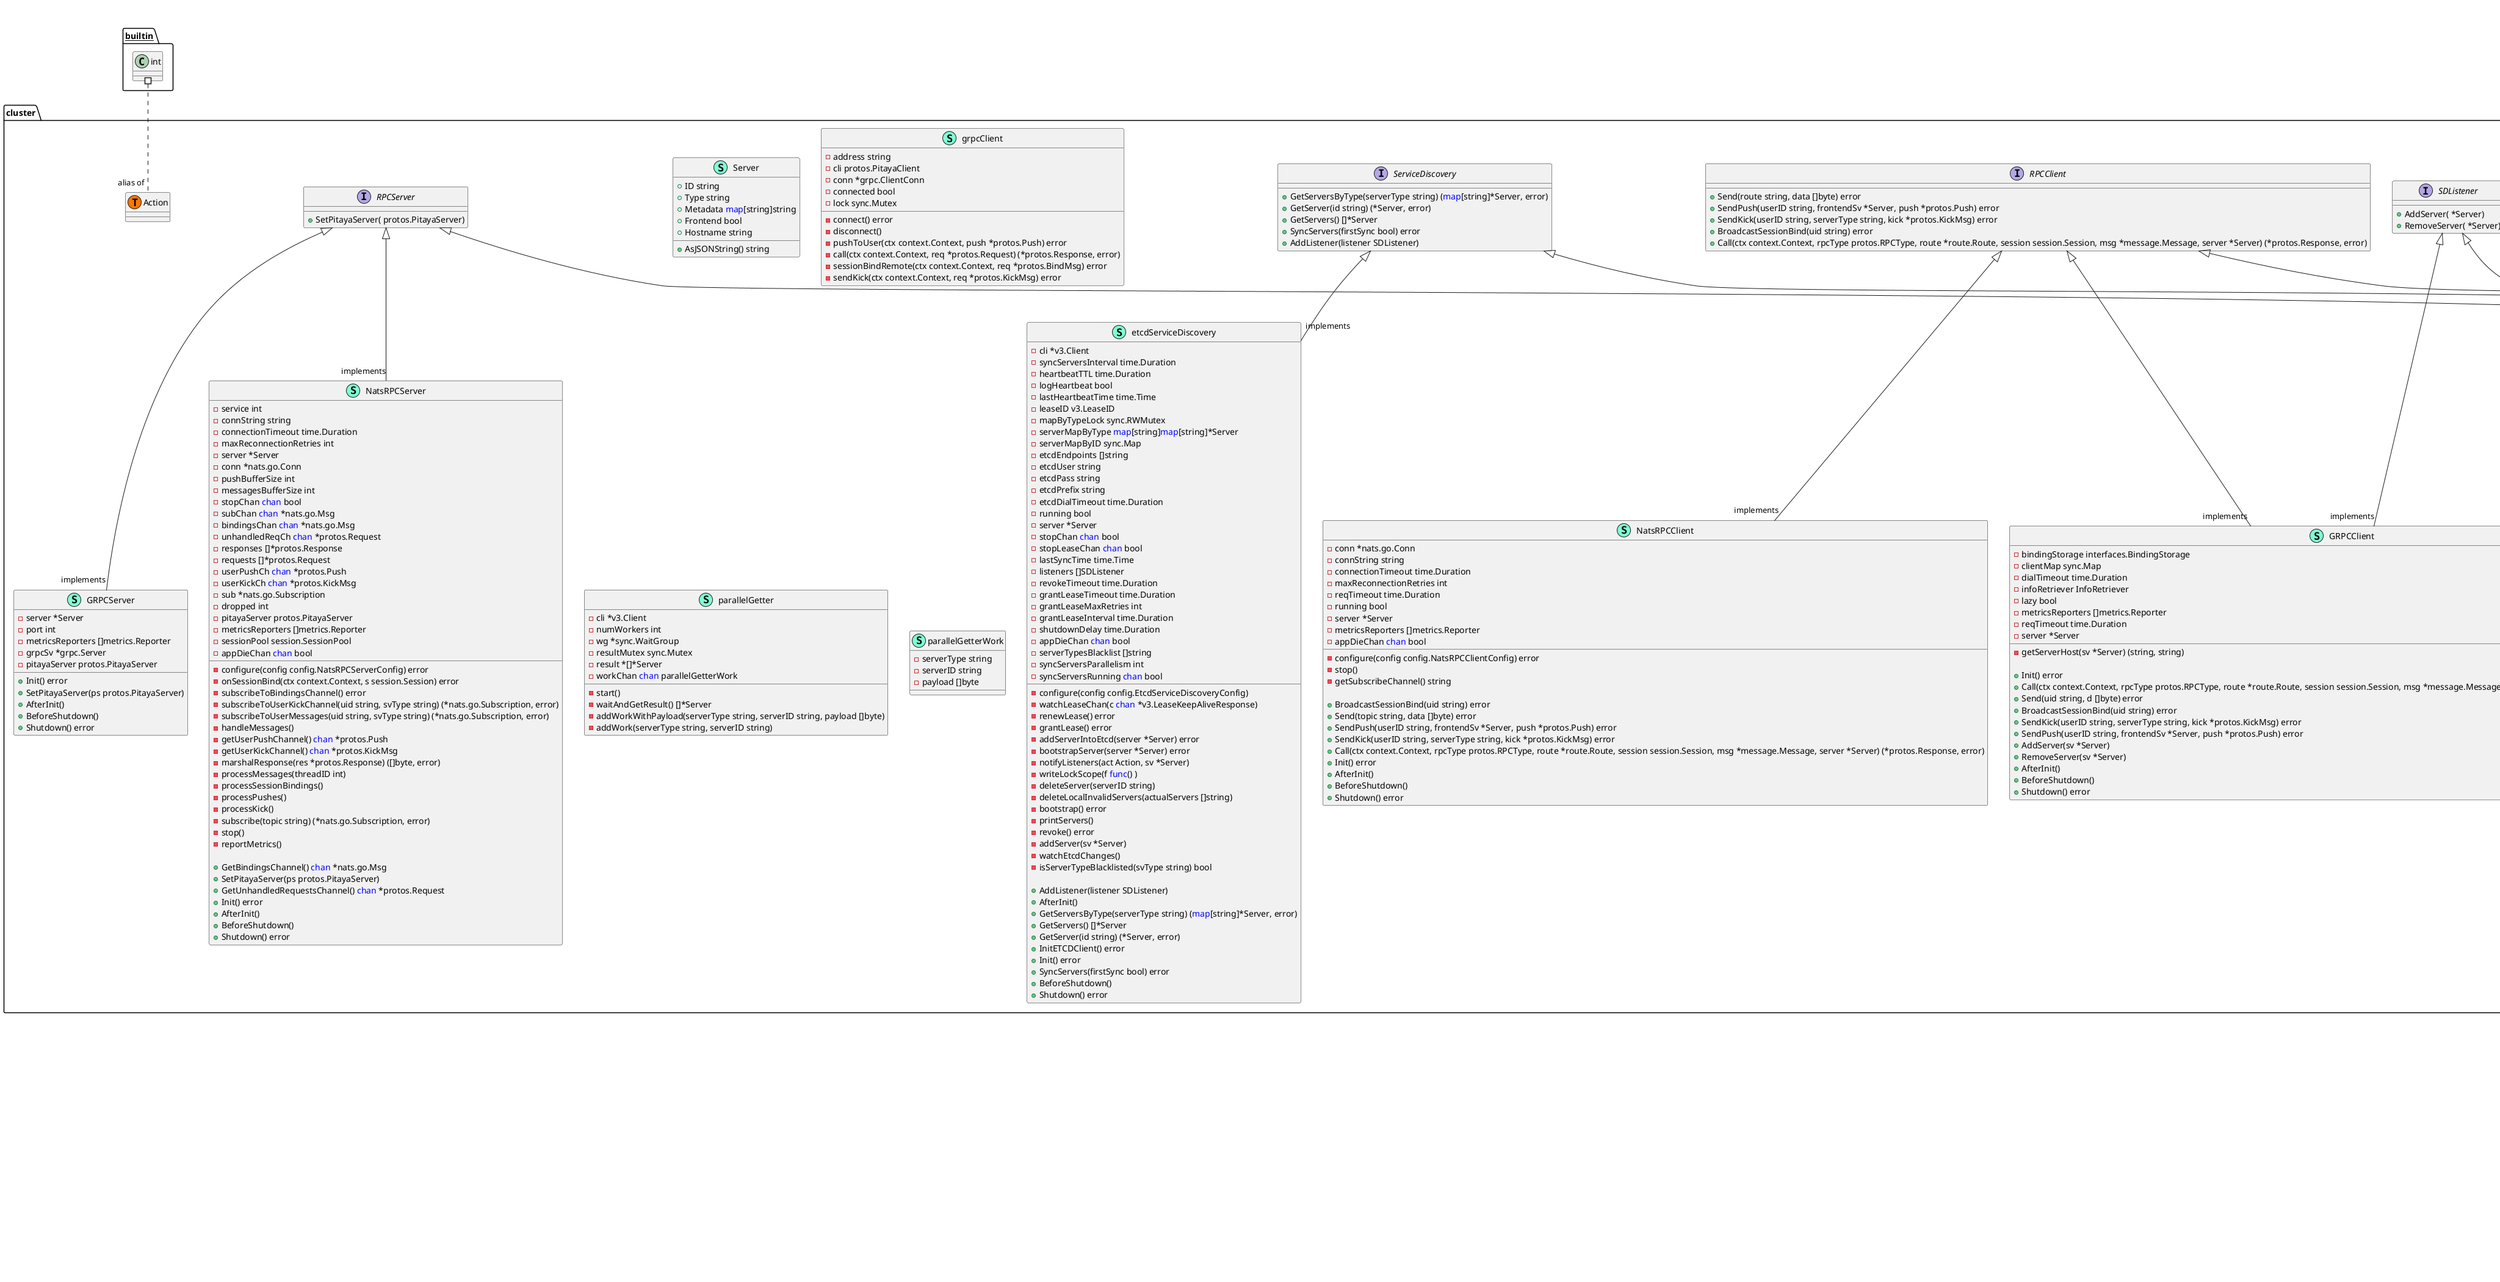 @startuml
title pitaya_cluster
legend
<u><b>Legend</b></u>
Render Aggregations: true
Render Fields: true
Render Methods: true
Private Aggregations: false
end legend
namespace cluster {
    class GRPCClient << (S,Aquamarine) >> {
        - bindingStorage interfaces.BindingStorage
        - clientMap sync.Map
        - dialTimeout time.Duration
        - infoRetriever InfoRetriever
        - lazy bool
        - metricsReporters []metrics.Reporter
        - reqTimeout time.Duration
        - server *Server

        - getServerHost(sv *Server) (string, string)

        + Init() error
        + Call(ctx context.Context, rpcType protos.RPCType, route *route.Route, session session.Session, msg *message.Message, server *Server) (*protos.Response, error)
        + Send(uid string, d []byte) error
        + BroadcastSessionBind(uid string) error
        + SendKick(userID string, serverType string, kick *protos.KickMsg) error
        + SendPush(userID string, frontendSv *Server, push *protos.Push) error
        + AddServer(sv *Server) 
        + RemoveServer(sv *Server) 
        + AfterInit() 
        + BeforeShutdown() 
        + Shutdown() error

    }
    class GRPCServer << (S,Aquamarine) >> {
        - server *Server
        - port int
        - metricsReporters []metrics.Reporter
        - grpcSv *grpc.Server
        - pitayaServer protos.PitayaServer

        + Init() error
        + SetPitayaServer(ps protos.PitayaServer) 
        + AfterInit() 
        + BeforeShutdown() 
        + Shutdown() error

    }
    interface InfoRetriever  {
        + Region() string

    }
    class NatsRPCClient << (S,Aquamarine) >> {
        - conn *nats.go.Conn
        - connString string
        - connectionTimeout time.Duration
        - maxReconnectionRetries int
        - reqTimeout time.Duration
        - running bool
        - server *Server
        - metricsReporters []metrics.Reporter
        - appDieChan <font color=blue>chan</font> bool

        - configure(config config.NatsRPCClientConfig) error
        - stop() 
        - getSubscribeChannel() string

        + BroadcastSessionBind(uid string) error
        + Send(topic string, data []byte) error
        + SendPush(userID string, frontendSv *Server, push *protos.Push) error
        + SendKick(userID string, serverType string, kick *protos.KickMsg) error
        + Call(ctx context.Context, rpcType protos.RPCType, route *route.Route, session session.Session, msg *message.Message, server *Server) (*protos.Response, error)
        + Init() error
        + AfterInit() 
        + BeforeShutdown() 
        + Shutdown() error

    }
    class NatsRPCServer << (S,Aquamarine) >> {
        - service int
        - connString string
        - connectionTimeout time.Duration
        - maxReconnectionRetries int
        - server *Server
        - conn *nats.go.Conn
        - pushBufferSize int
        - messagesBufferSize int
        - stopChan <font color=blue>chan</font> bool
        - subChan <font color=blue>chan</font> *nats.go.Msg
        - bindingsChan <font color=blue>chan</font> *nats.go.Msg
        - unhandledReqCh <font color=blue>chan</font> *protos.Request
        - responses []*protos.Response
        - requests []*protos.Request
        - userPushCh <font color=blue>chan</font> *protos.Push
        - userKickCh <font color=blue>chan</font> *protos.KickMsg
        - sub *nats.go.Subscription
        - dropped int
        - pitayaServer protos.PitayaServer
        - metricsReporters []metrics.Reporter
        - sessionPool session.SessionPool
        - appDieChan <font color=blue>chan</font> bool

        - configure(config config.NatsRPCServerConfig) error
        - onSessionBind(ctx context.Context, s session.Session) error
        - subscribeToBindingsChannel() error
        - subscribeToUserKickChannel(uid string, svType string) (*nats.go.Subscription, error)
        - subscribeToUserMessages(uid string, svType string) (*nats.go.Subscription, error)
        - handleMessages() 
        - getUserPushChannel() <font color=blue>chan</font> *protos.Push
        - getUserKickChannel() <font color=blue>chan</font> *protos.KickMsg
        - marshalResponse(res *protos.Response) ([]byte, error)
        - processMessages(threadID int) 
        - processSessionBindings() 
        - processPushes() 
        - processKick() 
        - subscribe(topic string) (*nats.go.Subscription, error)
        - stop() 
        - reportMetrics() 

        + GetBindingsChannel() <font color=blue>chan</font> *nats.go.Msg
        + SetPitayaServer(ps protos.PitayaServer) 
        + GetUnhandledRequestsChannel() <font color=blue>chan</font> *protos.Request
        + Init() error
        + AfterInit() 
        + BeforeShutdown() 
        + Shutdown() error

    }
    interface RPCClient  {
        + Send(route string, data []byte) error
        + SendPush(userID string, frontendSv *Server, push *protos.Push) error
        + SendKick(userID string, serverType string, kick *protos.KickMsg) error
        + BroadcastSessionBind(uid string) error
        + Call(ctx context.Context, rpcType protos.RPCType, route *route.Route, session session.Session, msg *message.Message, server *Server) (*protos.Response, error)

    }
    interface RPCServer  {
        + SetPitayaServer( protos.PitayaServer) 

    }
    interface RemoteBindingListener  {
        + OnUserBind(uid string, fid string) 

    }
    interface SDListener  {
        + AddServer( *Server) 
        + RemoveServer( *Server) 

    }
    class Server << (S,Aquamarine) >> {
        + ID string
        + Type string
        + Metadata <font color=blue>map</font>[string]string
        + Frontend bool
        + Hostname string

        + AsJSONString() string

    }
    interface ServiceDiscovery  {
        + GetServersByType(serverType string) (<font color=blue>map</font>[string]*Server, error)
        + GetServer(id string) (*Server, error)
        + GetServers() []*Server
        + SyncServers(firstSync bool) error
        + AddListener(listener SDListener) 

    }
    class cluster.Action << (T, #FF7700) >>  {
    }
    class etcdServiceDiscovery << (S,Aquamarine) >> {
        - cli *v3.Client
        - syncServersInterval time.Duration
        - heartbeatTTL time.Duration
        - logHeartbeat bool
        - lastHeartbeatTime time.Time
        - leaseID v3.LeaseID
        - mapByTypeLock sync.RWMutex
        - serverMapByType <font color=blue>map</font>[string]<font color=blue>map</font>[string]*Server
        - serverMapByID sync.Map
        - etcdEndpoints []string
        - etcdUser string
        - etcdPass string
        - etcdPrefix string
        - etcdDialTimeout time.Duration
        - running bool
        - server *Server
        - stopChan <font color=blue>chan</font> bool
        - stopLeaseChan <font color=blue>chan</font> bool
        - lastSyncTime time.Time
        - listeners []SDListener
        - revokeTimeout time.Duration
        - grantLeaseTimeout time.Duration
        - grantLeaseMaxRetries int
        - grantLeaseInterval time.Duration
        - shutdownDelay time.Duration
        - appDieChan <font color=blue>chan</font> bool
        - serverTypesBlacklist []string
        - syncServersParallelism int
        - syncServersRunning <font color=blue>chan</font> bool

        - configure(config config.EtcdServiceDiscoveryConfig) 
        - watchLeaseChan(c <font color=blue>chan</font> *v3.LeaseKeepAliveResponse) 
        - renewLease() error
        - grantLease() error
        - addServerIntoEtcd(server *Server) error
        - bootstrapServer(server *Server) error
        - notifyListeners(act Action, sv *Server) 
        - writeLockScope(f <font color=blue>func</font>() ) 
        - deleteServer(serverID string) 
        - deleteLocalInvalidServers(actualServers []string) 
        - bootstrap() error
        - printServers() 
        - revoke() error
        - addServer(sv *Server) 
        - watchEtcdChanges() 
        - isServerTypeBlacklisted(svType string) bool

        + AddListener(listener SDListener) 
        + AfterInit() 
        + GetServersByType(serverType string) (<font color=blue>map</font>[string]*Server, error)
        + GetServers() []*Server
        + GetServer(id string) (*Server, error)
        + InitETCDClient() error
        + Init() error
        + SyncServers(firstSync bool) error
        + BeforeShutdown() 
        + Shutdown() error

    }
    class grpcClient << (S,Aquamarine) >> {
        - address string
        - cli protos.PitayaClient
        - conn *grpc.ClientConn
        - connected bool
        - lock sync.Mutex

        - connect() error
        - disconnect() 
        - pushToUser(ctx context.Context, push *protos.Push) error
        - call(ctx context.Context, req *protos.Request) (*protos.Response, error)
        - sessionBindRemote(ctx context.Context, req *protos.BindMsg) error
        - sendKick(ctx context.Context, req *protos.KickMsg) error

    }
    class infoRetriever << (S,Aquamarine) >> {
        - region string

        + Region() string

    }
    class parallelGetter << (S,Aquamarine) >> {
        - cli *v3.Client
        - numWorkers int
        - wg *sync.WaitGroup
        - resultMutex sync.Mutex
        - result *[]*Server
        - workChan <font color=blue>chan</font> parallelGetterWork

        - start() 
        - waitAndGetResult() []*Server
        - addWorkWithPayload(serverType string, serverID string, payload []byte) 
        - addWork(serverType string, serverID string) 

    }
    class parallelGetterWork << (S,Aquamarine) >> {
        - serverType string
        - serverID string
        - payload []byte

    }
}

"cluster.RPCClient" <|-- "implements""cluster.GRPCClient"
"cluster.SDListener" <|-- "implements""cluster.GRPCClient"
"cluster.RPCServer" <|-- "implements""cluster.GRPCServer"
"cluster.RPCClient" <|-- "implements""cluster.NatsRPCClient"
"cluster.RPCServer" <|-- "implements""cluster.NatsRPCServer"
"cluster.ServiceDiscovery" <|-- "implements""cluster.etcdServiceDiscovery"
"cluster.InfoRetriever" <|-- "implements""cluster.infoRetriever"


namespace mocks {
    class MockInfoRetriever << (S,Aquamarine) >> {
        - ctrl *gomock.Controller
        - recorder *MockInfoRetrieverMockRecorder

        + EXPECT() *MockInfoRetrieverMockRecorder
        + Region() string

    }
    class MockInfoRetrieverMockRecorder << (S,Aquamarine) >> {
        - mock *MockInfoRetriever

        + Region() *gomock.Call

    }
    class MockRPCClient << (S,Aquamarine) >> {
        - ctrl *gomock.Controller
        - recorder *MockRPCClientMockRecorder

        + EXPECT() *MockRPCClientMockRecorder
        + AfterInit() 
        + BeforeShutdown() 
        + BroadcastSessionBind(uid string) error
        + Call(ctx context.Context, rpcType protos.RPCType, route *route.Route, session session.Session, msg *message.Message, server *cluster.Server) (*protos.Response, error)
        + Init() error
        + Send(route string, data []byte) error
        + SendKick(userID string, serverType string, kick *protos.KickMsg) error
        + SendPush(userID string, frontendSv *cluster.Server, push *protos.Push) error
        + Shutdown() error

    }
    class MockRPCClientMockRecorder << (S,Aquamarine) >> {
        - mock *MockRPCClient

        + AfterInit() *gomock.Call
        + BeforeShutdown() *gomock.Call
        + BroadcastSessionBind(uid <font color=blue>interface</font>{}) *gomock.Call
        + Call(ctx <font color=blue>interface</font>{}, rpcType <font color=blue>interface</font>{}, route <font color=blue>interface</font>{}, session <font color=blue>interface</font>{}, msg <font color=blue>interface</font>{}, server <font color=blue>interface</font>{}) *gomock.Call
        + Init() *gomock.Call
        + Send(route <font color=blue>interface</font>{}, data <font color=blue>interface</font>{}) *gomock.Call
        + SendKick(userID <font color=blue>interface</font>{}, serverType <font color=blue>interface</font>{}, kick <font color=blue>interface</font>{}) *gomock.Call
        + SendPush(userID <font color=blue>interface</font>{}, frontendSv <font color=blue>interface</font>{}, push <font color=blue>interface</font>{}) *gomock.Call
        + Shutdown() *gomock.Call

    }
    class MockRPCServer << (S,Aquamarine) >> {
        - ctrl *gomock.Controller
        - recorder *MockRPCServerMockRecorder

        + EXPECT() *MockRPCServerMockRecorder
        + AfterInit() 
        + BeforeShutdown() 
        + Init() error
        + SetPitayaServer(arg0 protos.PitayaServer) 
        + Shutdown() error

    }
    class MockRPCServerMockRecorder << (S,Aquamarine) >> {
        - mock *MockRPCServer

        + AfterInit() *gomock.Call
        + BeforeShutdown() *gomock.Call
        + Init() *gomock.Call
        + SetPitayaServer(arg0 <font color=blue>interface</font>{}) *gomock.Call
        + Shutdown() *gomock.Call

    }
    class MockRemoteBindingListener << (S,Aquamarine) >> {
        - ctrl *gomock.Controller
        - recorder *MockRemoteBindingListenerMockRecorder

        + EXPECT() *MockRemoteBindingListenerMockRecorder
        + OnUserBind(uid string, fid string) 

    }
    class MockRemoteBindingListenerMockRecorder << (S,Aquamarine) >> {
        - mock *MockRemoteBindingListener

        + OnUserBind(uid <font color=blue>interface</font>{}, fid <font color=blue>interface</font>{}) *gomock.Call

    }
    class MockSDListener << (S,Aquamarine) >> {
        - ctrl *gomock.Controller
        - recorder *MockSDListenerMockRecorder

        + EXPECT() *MockSDListenerMockRecorder
        + AddServer(arg0 *cluster.Server) 
        + RemoveServer(arg0 *cluster.Server) 

    }
    class MockSDListenerMockRecorder << (S,Aquamarine) >> {
        - mock *MockSDListener

        + AddServer(arg0 <font color=blue>interface</font>{}) *gomock.Call
        + RemoveServer(arg0 <font color=blue>interface</font>{}) *gomock.Call

    }
    class MockServiceDiscovery << (S,Aquamarine) >> {
        - ctrl *gomock.Controller
        - recorder *MockServiceDiscoveryMockRecorder

        + EXPECT() *MockServiceDiscoveryMockRecorder
        + AddListener(listener cluster.SDListener) 
        + AfterInit() 
        + BeforeShutdown() 
        + GetServer(id string) (*cluster.Server, error)
        + GetServers() []*cluster.Server
        + GetServersByType(serverType string) (<font color=blue>map</font>[string]*cluster.Server, error)
        + Init() error
        + Shutdown() error
        + SyncServers(firstSync bool) error

    }
    class MockServiceDiscoveryMockRecorder << (S,Aquamarine) >> {
        - mock *MockServiceDiscovery

        + AddListener(listener <font color=blue>interface</font>{}) *gomock.Call
        + AfterInit() *gomock.Call
        + BeforeShutdown() *gomock.Call
        + GetServer(id <font color=blue>interface</font>{}) *gomock.Call
        + GetServers() *gomock.Call
        + GetServersByType(serverType <font color=blue>interface</font>{}) *gomock.Call
        + Init() *gomock.Call
        + Shutdown() *gomock.Call
        + SyncServers(firstSync <font color=blue>interface</font>{}) *gomock.Call

    }
}

"cluster.InfoRetriever" <|-- "implements""mocks.MockInfoRetriever"
"cluster.RPCClient" <|-- "implements""mocks.MockRPCClient"
"cluster.RPCServer" <|-- "implements""mocks.MockRPCServer"
"cluster.RemoteBindingListener" <|-- "implements""mocks.MockRemoteBindingListener"
"cluster.SDListener" <|-- "implements""mocks.MockSDListener"
"cluster.ServiceDiscovery" <|-- "implements""mocks.MockServiceDiscovery"


"__builtin__.int" #.. "alias of""cluster.Action"
@enduml
